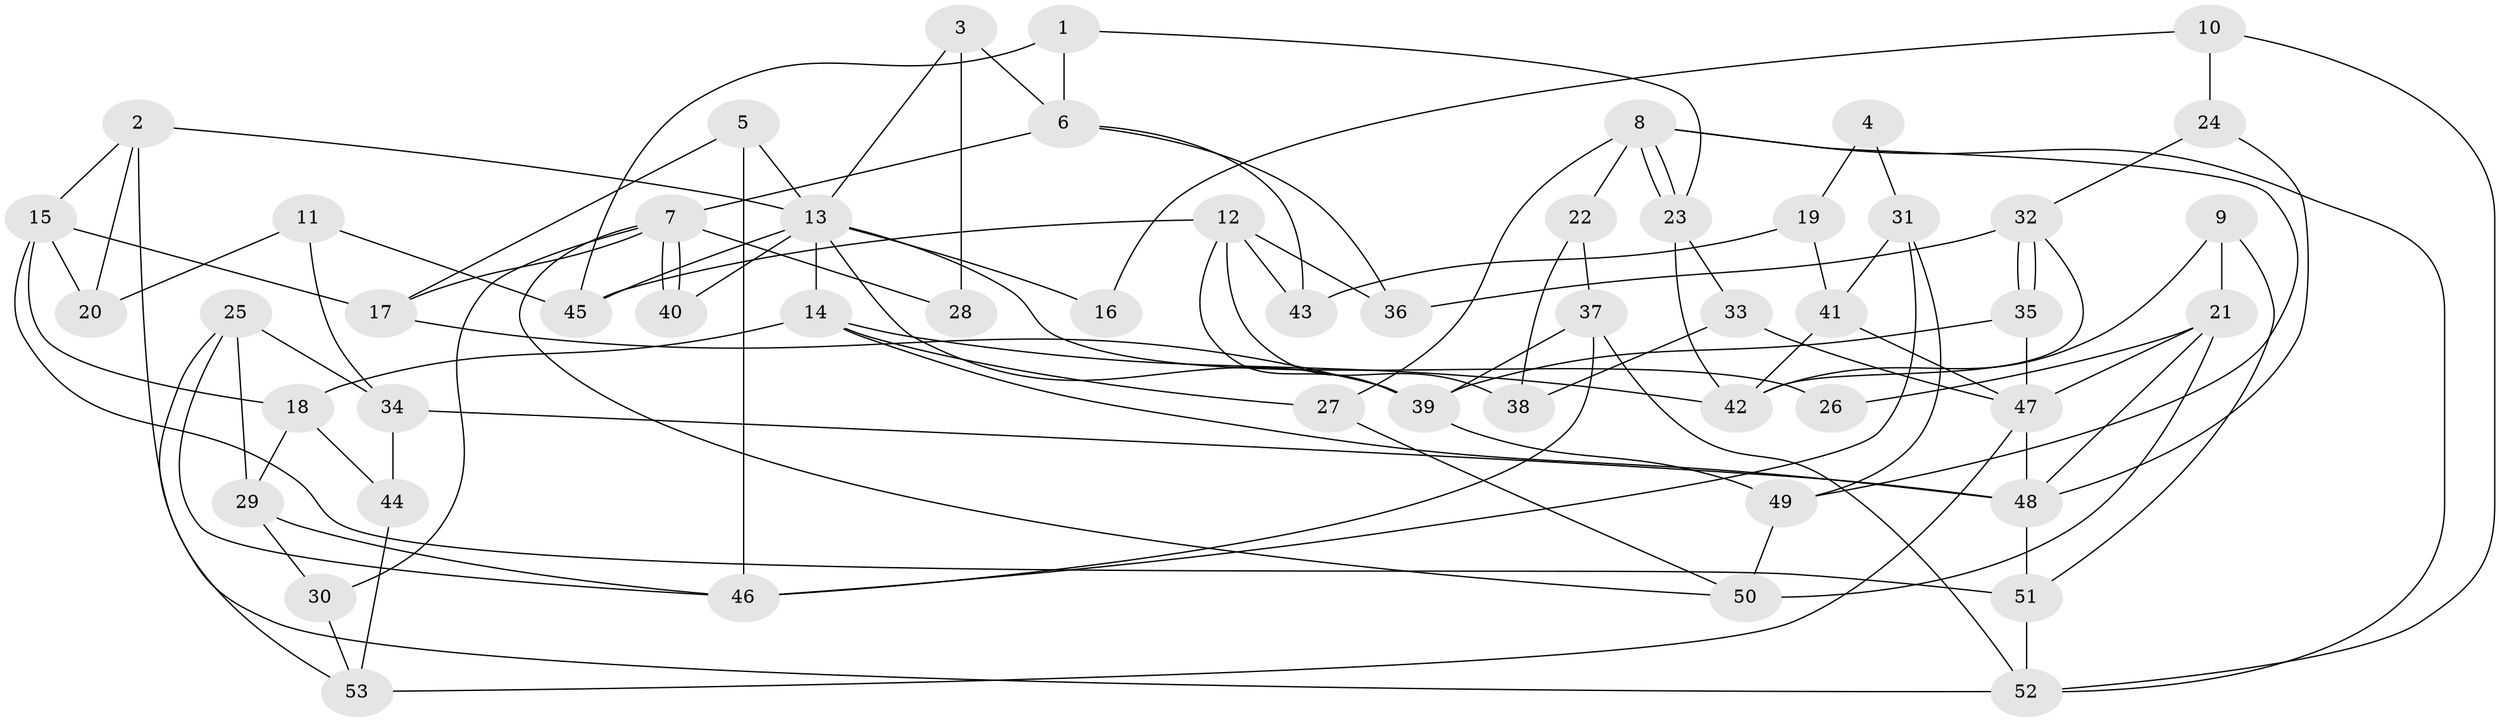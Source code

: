 // Generated by graph-tools (version 1.1) at 2025/35/03/09/25 02:35:57]
// undirected, 53 vertices, 106 edges
graph export_dot {
graph [start="1"]
  node [color=gray90,style=filled];
  1;
  2;
  3;
  4;
  5;
  6;
  7;
  8;
  9;
  10;
  11;
  12;
  13;
  14;
  15;
  16;
  17;
  18;
  19;
  20;
  21;
  22;
  23;
  24;
  25;
  26;
  27;
  28;
  29;
  30;
  31;
  32;
  33;
  34;
  35;
  36;
  37;
  38;
  39;
  40;
  41;
  42;
  43;
  44;
  45;
  46;
  47;
  48;
  49;
  50;
  51;
  52;
  53;
  1 -- 23;
  1 -- 45;
  1 -- 6;
  2 -- 15;
  2 -- 20;
  2 -- 13;
  2 -- 52;
  3 -- 6;
  3 -- 13;
  3 -- 28;
  4 -- 31;
  4 -- 19;
  5 -- 46;
  5 -- 13;
  5 -- 17;
  6 -- 7;
  6 -- 36;
  6 -- 43;
  7 -- 17;
  7 -- 40;
  7 -- 40;
  7 -- 28;
  7 -- 30;
  7 -- 50;
  8 -- 22;
  8 -- 23;
  8 -- 23;
  8 -- 27;
  8 -- 49;
  8 -- 52;
  9 -- 21;
  9 -- 42;
  9 -- 51;
  10 -- 52;
  10 -- 24;
  10 -- 16;
  11 -- 45;
  11 -- 34;
  11 -- 20;
  12 -- 36;
  12 -- 39;
  12 -- 38;
  12 -- 43;
  12 -- 45;
  13 -- 14;
  13 -- 16;
  13 -- 26;
  13 -- 39;
  13 -- 40;
  13 -- 45;
  14 -- 27;
  14 -- 48;
  14 -- 18;
  14 -- 42;
  15 -- 51;
  15 -- 17;
  15 -- 18;
  15 -- 20;
  17 -- 39;
  18 -- 29;
  18 -- 44;
  19 -- 43;
  19 -- 41;
  21 -- 47;
  21 -- 50;
  21 -- 26;
  21 -- 48;
  22 -- 38;
  22 -- 37;
  23 -- 42;
  23 -- 33;
  24 -- 32;
  24 -- 48;
  25 -- 29;
  25 -- 46;
  25 -- 34;
  25 -- 53;
  27 -- 50;
  29 -- 30;
  29 -- 46;
  30 -- 53;
  31 -- 49;
  31 -- 46;
  31 -- 41;
  32 -- 35;
  32 -- 35;
  32 -- 42;
  32 -- 36;
  33 -- 47;
  33 -- 38;
  34 -- 48;
  34 -- 44;
  35 -- 47;
  35 -- 39;
  37 -- 39;
  37 -- 52;
  37 -- 46;
  39 -- 49;
  41 -- 47;
  41 -- 42;
  44 -- 53;
  47 -- 53;
  47 -- 48;
  48 -- 51;
  49 -- 50;
  51 -- 52;
}
